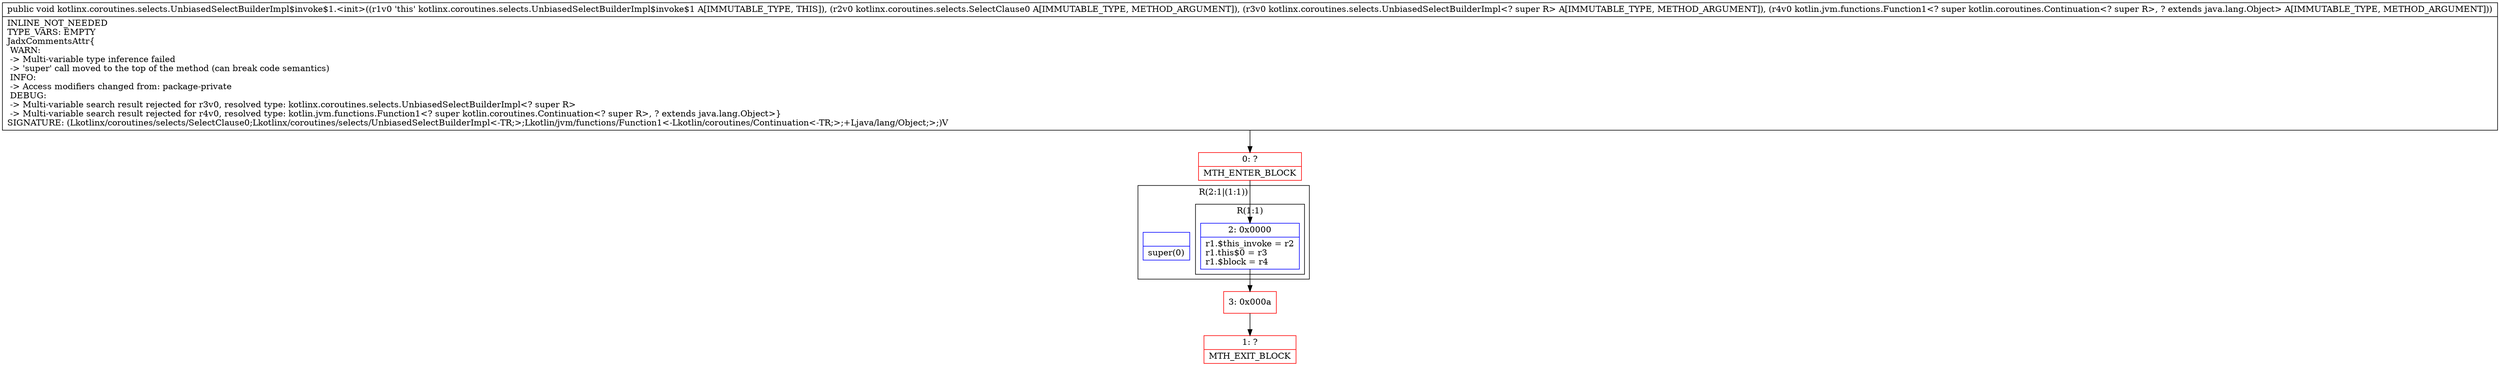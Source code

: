digraph "CFG forkotlinx.coroutines.selects.UnbiasedSelectBuilderImpl$invoke$1.\<init\>(Lkotlinx\/coroutines\/selects\/SelectClause0;Lkotlinx\/coroutines\/selects\/UnbiasedSelectBuilderImpl;Lkotlin\/jvm\/functions\/Function1;)V" {
subgraph cluster_Region_1042179674 {
label = "R(2:1|(1:1))";
node [shape=record,color=blue];
Node_InsnContainer_1511007373 [shape=record,label="{|super(0)\l}"];
subgraph cluster_Region_1422556729 {
label = "R(1:1)";
node [shape=record,color=blue];
Node_2 [shape=record,label="{2\:\ 0x0000|r1.$this_invoke = r2\lr1.this$0 = r3\lr1.$block = r4\l}"];
}
}
Node_0 [shape=record,color=red,label="{0\:\ ?|MTH_ENTER_BLOCK\l}"];
Node_3 [shape=record,color=red,label="{3\:\ 0x000a}"];
Node_1 [shape=record,color=red,label="{1\:\ ?|MTH_EXIT_BLOCK\l}"];
MethodNode[shape=record,label="{public void kotlinx.coroutines.selects.UnbiasedSelectBuilderImpl$invoke$1.\<init\>((r1v0 'this' kotlinx.coroutines.selects.UnbiasedSelectBuilderImpl$invoke$1 A[IMMUTABLE_TYPE, THIS]), (r2v0 kotlinx.coroutines.selects.SelectClause0 A[IMMUTABLE_TYPE, METHOD_ARGUMENT]), (r3v0 kotlinx.coroutines.selects.UnbiasedSelectBuilderImpl\<? super R\> A[IMMUTABLE_TYPE, METHOD_ARGUMENT]), (r4v0 kotlin.jvm.functions.Function1\<? super kotlin.coroutines.Continuation\<? super R\>, ? extends java.lang.Object\> A[IMMUTABLE_TYPE, METHOD_ARGUMENT]))  | INLINE_NOT_NEEDED\lTYPE_VARS: EMPTY\lJadxCommentsAttr\{\l WARN: \l \-\> Multi\-variable type inference failed\l \-\> 'super' call moved to the top of the method (can break code semantics)\l INFO: \l \-\> Access modifiers changed from: package\-private\l DEBUG: \l \-\> Multi\-variable search result rejected for r3v0, resolved type: kotlinx.coroutines.selects.UnbiasedSelectBuilderImpl\<? super R\>\l \-\> Multi\-variable search result rejected for r4v0, resolved type: kotlin.jvm.functions.Function1\<? super kotlin.coroutines.Continuation\<? super R\>, ? extends java.lang.Object\>\}\lSIGNATURE: (Lkotlinx\/coroutines\/selects\/SelectClause0;Lkotlinx\/coroutines\/selects\/UnbiasedSelectBuilderImpl\<\-TR;\>;Lkotlin\/jvm\/functions\/Function1\<\-Lkotlin\/coroutines\/Continuation\<\-TR;\>;+Ljava\/lang\/Object;\>;)V\l}"];
MethodNode -> Node_0;Node_2 -> Node_3;
Node_0 -> Node_2;
Node_3 -> Node_1;
}

